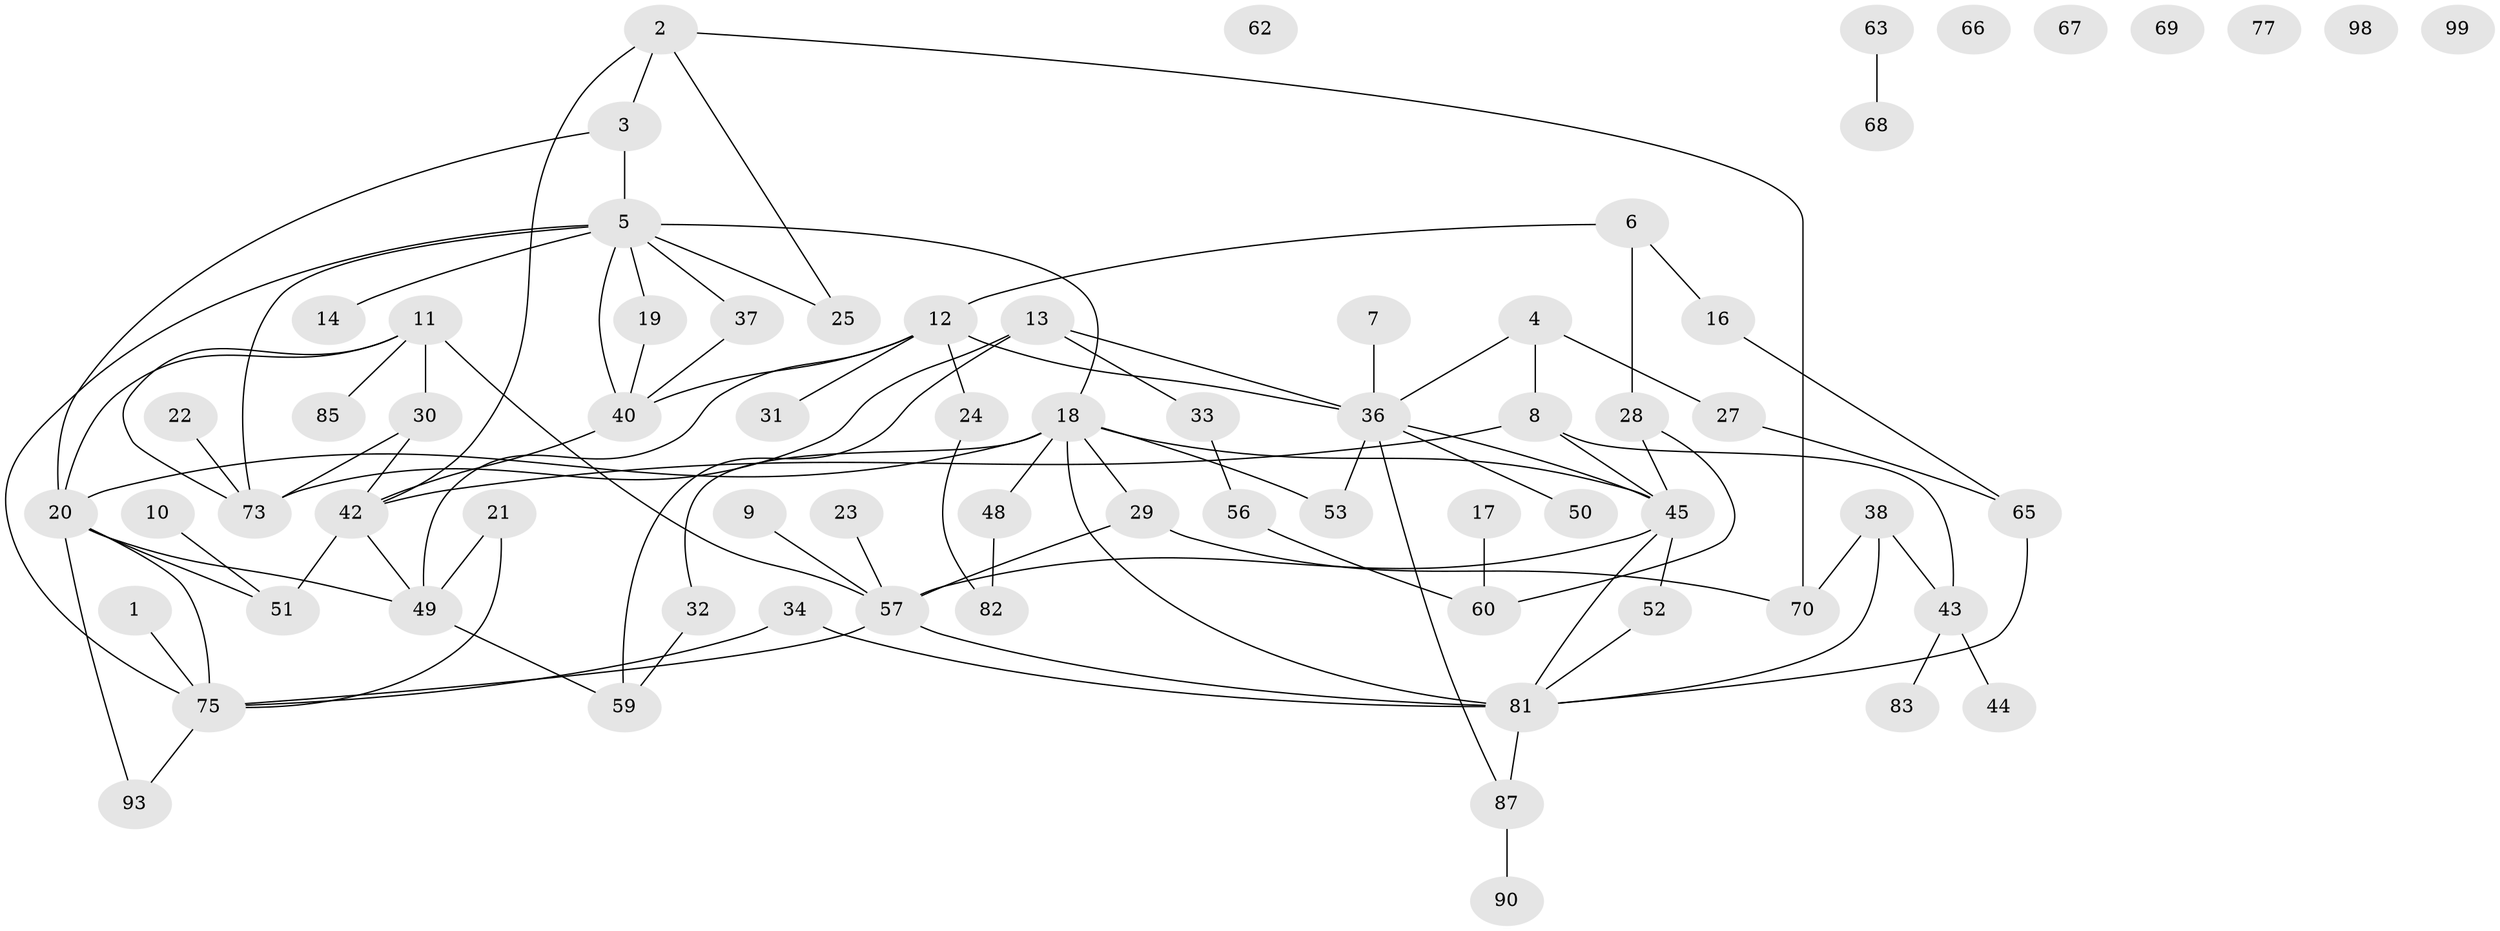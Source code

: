 // Generated by graph-tools (version 1.1) at 2025/23/03/03/25 07:23:28]
// undirected, 70 vertices, 98 edges
graph export_dot {
graph [start="1"]
  node [color=gray90,style=filled];
  1;
  2 [super="+74"];
  3;
  4 [super="+71"];
  5 [super="+64"];
  6 [super="+84"];
  7;
  8 [super="+92"];
  9;
  10 [super="+89"];
  11 [super="+15"];
  12 [super="+47"];
  13 [super="+26"];
  14;
  16 [super="+35"];
  17 [super="+61"];
  18 [super="+55"];
  19;
  20 [super="+95"];
  21 [super="+39"];
  22 [super="+54"];
  23;
  24;
  25;
  27;
  28;
  29;
  30;
  31;
  32;
  33;
  34 [super="+80"];
  36 [super="+41"];
  37;
  38;
  40 [super="+96"];
  42 [super="+79"];
  43 [super="+72"];
  44;
  45 [super="+46"];
  48 [super="+58"];
  49 [super="+88"];
  50;
  51;
  52;
  53;
  56;
  57 [super="+86"];
  59;
  60;
  62;
  63;
  65 [super="+78"];
  66;
  67;
  68;
  69;
  70 [super="+76"];
  73 [super="+94"];
  75 [super="+97"];
  77;
  81 [super="+100"];
  82 [super="+101"];
  83;
  85;
  87 [super="+91"];
  90;
  93;
  98;
  99;
  1 -- 75;
  2 -- 3;
  2 -- 25;
  2 -- 42;
  2 -- 70;
  3 -- 5;
  3 -- 20;
  4 -- 36;
  4 -- 8;
  4 -- 27;
  5 -- 14;
  5 -- 19;
  5 -- 25;
  5 -- 40;
  5 -- 18;
  5 -- 73;
  5 -- 37;
  5 -- 75;
  6 -- 12;
  6 -- 16;
  6 -- 28;
  7 -- 36;
  8 -- 42;
  8 -- 45;
  8 -- 43;
  9 -- 57;
  10 -- 51;
  11 -- 30;
  11 -- 73;
  11 -- 20;
  11 -- 85;
  11 -- 57;
  12 -- 31;
  12 -- 40;
  12 -- 36;
  12 -- 24;
  12 -- 49;
  13 -- 73;
  13 -- 36 [weight=2];
  13 -- 33;
  13 -- 59;
  16 -- 65;
  17 -- 60;
  18 -- 45;
  18 -- 53;
  18 -- 32;
  18 -- 81;
  18 -- 20 [weight=2];
  18 -- 29;
  18 -- 48;
  19 -- 40;
  20 -- 51;
  20 -- 49;
  20 -- 75;
  20 -- 93;
  21 -- 75;
  21 -- 49;
  22 -- 73;
  23 -- 57;
  24 -- 82;
  27 -- 65;
  28 -- 45;
  28 -- 60;
  29 -- 57;
  29 -- 70;
  30 -- 42;
  30 -- 73;
  32 -- 59;
  33 -- 56;
  34 -- 75;
  34 -- 81;
  36 -- 50;
  36 -- 53;
  36 -- 87;
  36 -- 45;
  37 -- 40;
  38 -- 43;
  38 -- 81;
  38 -- 70;
  40 -- 42;
  42 -- 51;
  42 -- 49;
  43 -- 44;
  43 -- 83;
  45 -- 52;
  45 -- 81;
  45 -- 57;
  48 -- 82;
  49 -- 59;
  52 -- 81;
  56 -- 60;
  57 -- 75;
  57 -- 81;
  63 -- 68;
  65 -- 81;
  75 -- 93;
  81 -- 87;
  87 -- 90;
}
